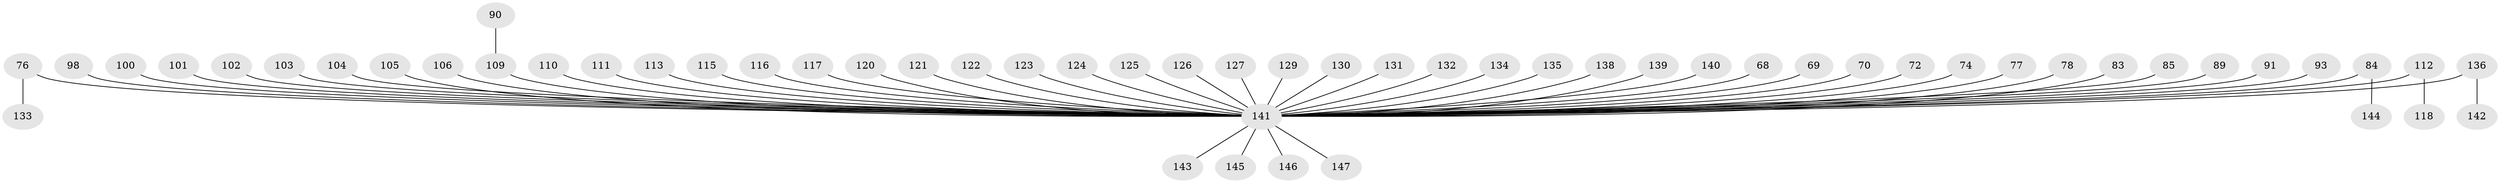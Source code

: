// original degree distribution, {6: 0.02040816326530612, 4: 0.06802721088435375, 5: 0.034013605442176874, 3: 0.1292517006802721, 7: 0.013605442176870748, 1: 0.5306122448979592, 2: 0.20408163265306123}
// Generated by graph-tools (version 1.1) at 2025/56/03/04/25 21:56:09]
// undirected, 58 vertices, 57 edges
graph export_dot {
graph [start="1"]
  node [color=gray90,style=filled];
  68;
  69;
  70;
  72;
  74;
  76;
  77;
  78;
  83;
  84;
  85;
  89;
  90;
  91;
  93;
  98;
  100;
  101;
  102;
  103;
  104;
  105;
  106;
  109 [super="+19+33+71"];
  110;
  111;
  112;
  113;
  115;
  116;
  117;
  118;
  120;
  121;
  122;
  123;
  124;
  125;
  126;
  127;
  129;
  130;
  131;
  132;
  133;
  134;
  135;
  136;
  138;
  139;
  140;
  141 [super="+25+30+38+39+128+50+108+60+64+65+79+67+137"];
  142;
  143;
  144;
  145;
  146;
  147;
  68 -- 141;
  69 -- 141;
  70 -- 141;
  72 -- 141;
  74 -- 141;
  76 -- 133;
  76 -- 141;
  77 -- 141;
  78 -- 141;
  83 -- 141;
  84 -- 144;
  84 -- 141;
  85 -- 141;
  89 -- 141;
  90 -- 109;
  91 -- 141;
  93 -- 141;
  98 -- 141;
  100 -- 141;
  101 -- 141;
  102 -- 141;
  103 -- 141;
  104 -- 141;
  105 -- 141;
  106 -- 141;
  109 -- 141;
  110 -- 141;
  111 -- 141;
  112 -- 118;
  112 -- 141;
  113 -- 141;
  115 -- 141;
  116 -- 141;
  117 -- 141;
  120 -- 141;
  121 -- 141;
  122 -- 141;
  123 -- 141;
  124 -- 141;
  125 -- 141;
  126 -- 141;
  127 -- 141;
  129 -- 141;
  130 -- 141;
  131 -- 141;
  132 -- 141;
  134 -- 141;
  135 -- 141;
  136 -- 142;
  136 -- 141;
  138 -- 141;
  139 -- 141;
  140 -- 141;
  141 -- 143;
  141 -- 145;
  141 -- 146;
  141 -- 147;
}
